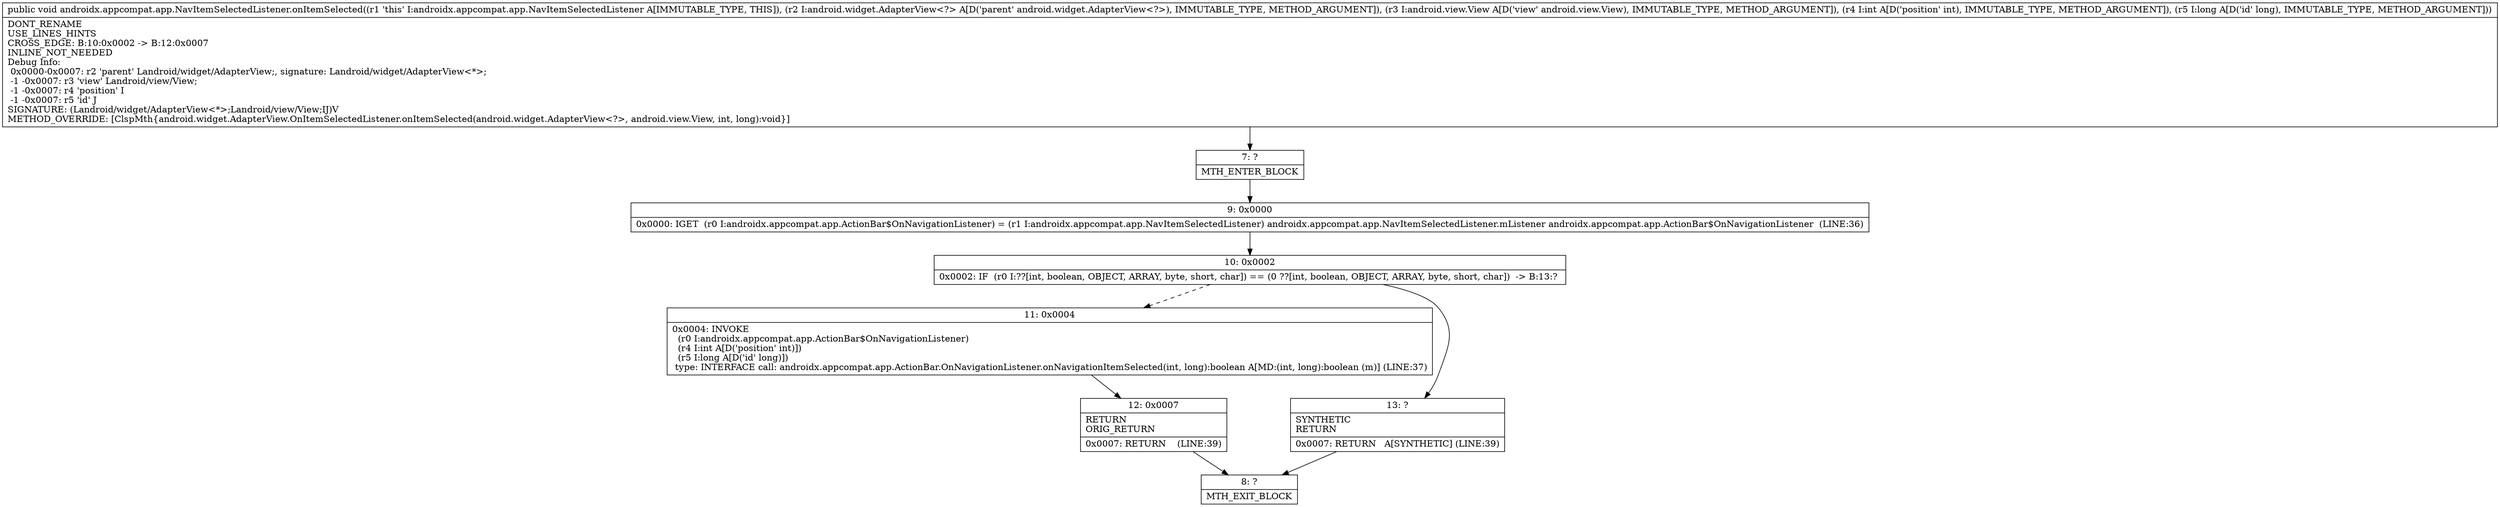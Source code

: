 digraph "CFG forandroidx.appcompat.app.NavItemSelectedListener.onItemSelected(Landroid\/widget\/AdapterView;Landroid\/view\/View;IJ)V" {
Node_7 [shape=record,label="{7\:\ ?|MTH_ENTER_BLOCK\l}"];
Node_9 [shape=record,label="{9\:\ 0x0000|0x0000: IGET  (r0 I:androidx.appcompat.app.ActionBar$OnNavigationListener) = (r1 I:androidx.appcompat.app.NavItemSelectedListener) androidx.appcompat.app.NavItemSelectedListener.mListener androidx.appcompat.app.ActionBar$OnNavigationListener  (LINE:36)\l}"];
Node_10 [shape=record,label="{10\:\ 0x0002|0x0002: IF  (r0 I:??[int, boolean, OBJECT, ARRAY, byte, short, char]) == (0 ??[int, boolean, OBJECT, ARRAY, byte, short, char])  \-\> B:13:? \l}"];
Node_11 [shape=record,label="{11\:\ 0x0004|0x0004: INVOKE  \l  (r0 I:androidx.appcompat.app.ActionBar$OnNavigationListener)\l  (r4 I:int A[D('position' int)])\l  (r5 I:long A[D('id' long)])\l type: INTERFACE call: androidx.appcompat.app.ActionBar.OnNavigationListener.onNavigationItemSelected(int, long):boolean A[MD:(int, long):boolean (m)] (LINE:37)\l}"];
Node_12 [shape=record,label="{12\:\ 0x0007|RETURN\lORIG_RETURN\l|0x0007: RETURN    (LINE:39)\l}"];
Node_8 [shape=record,label="{8\:\ ?|MTH_EXIT_BLOCK\l}"];
Node_13 [shape=record,label="{13\:\ ?|SYNTHETIC\lRETURN\l|0x0007: RETURN   A[SYNTHETIC] (LINE:39)\l}"];
MethodNode[shape=record,label="{public void androidx.appcompat.app.NavItemSelectedListener.onItemSelected((r1 'this' I:androidx.appcompat.app.NavItemSelectedListener A[IMMUTABLE_TYPE, THIS]), (r2 I:android.widget.AdapterView\<?\> A[D('parent' android.widget.AdapterView\<?\>), IMMUTABLE_TYPE, METHOD_ARGUMENT]), (r3 I:android.view.View A[D('view' android.view.View), IMMUTABLE_TYPE, METHOD_ARGUMENT]), (r4 I:int A[D('position' int), IMMUTABLE_TYPE, METHOD_ARGUMENT]), (r5 I:long A[D('id' long), IMMUTABLE_TYPE, METHOD_ARGUMENT]))  | DONT_RENAME\lUSE_LINES_HINTS\lCROSS_EDGE: B:10:0x0002 \-\> B:12:0x0007\lINLINE_NOT_NEEDED\lDebug Info:\l  0x0000\-0x0007: r2 'parent' Landroid\/widget\/AdapterView;, signature: Landroid\/widget\/AdapterView\<*\>;\l  \-1 \-0x0007: r3 'view' Landroid\/view\/View;\l  \-1 \-0x0007: r4 'position' I\l  \-1 \-0x0007: r5 'id' J\lSIGNATURE: (Landroid\/widget\/AdapterView\<*\>;Landroid\/view\/View;IJ)V\lMETHOD_OVERRIDE: [ClspMth\{android.widget.AdapterView.OnItemSelectedListener.onItemSelected(android.widget.AdapterView\<?\>, android.view.View, int, long):void\}]\l}"];
MethodNode -> Node_7;Node_7 -> Node_9;
Node_9 -> Node_10;
Node_10 -> Node_11[style=dashed];
Node_10 -> Node_13;
Node_11 -> Node_12;
Node_12 -> Node_8;
Node_13 -> Node_8;
}

